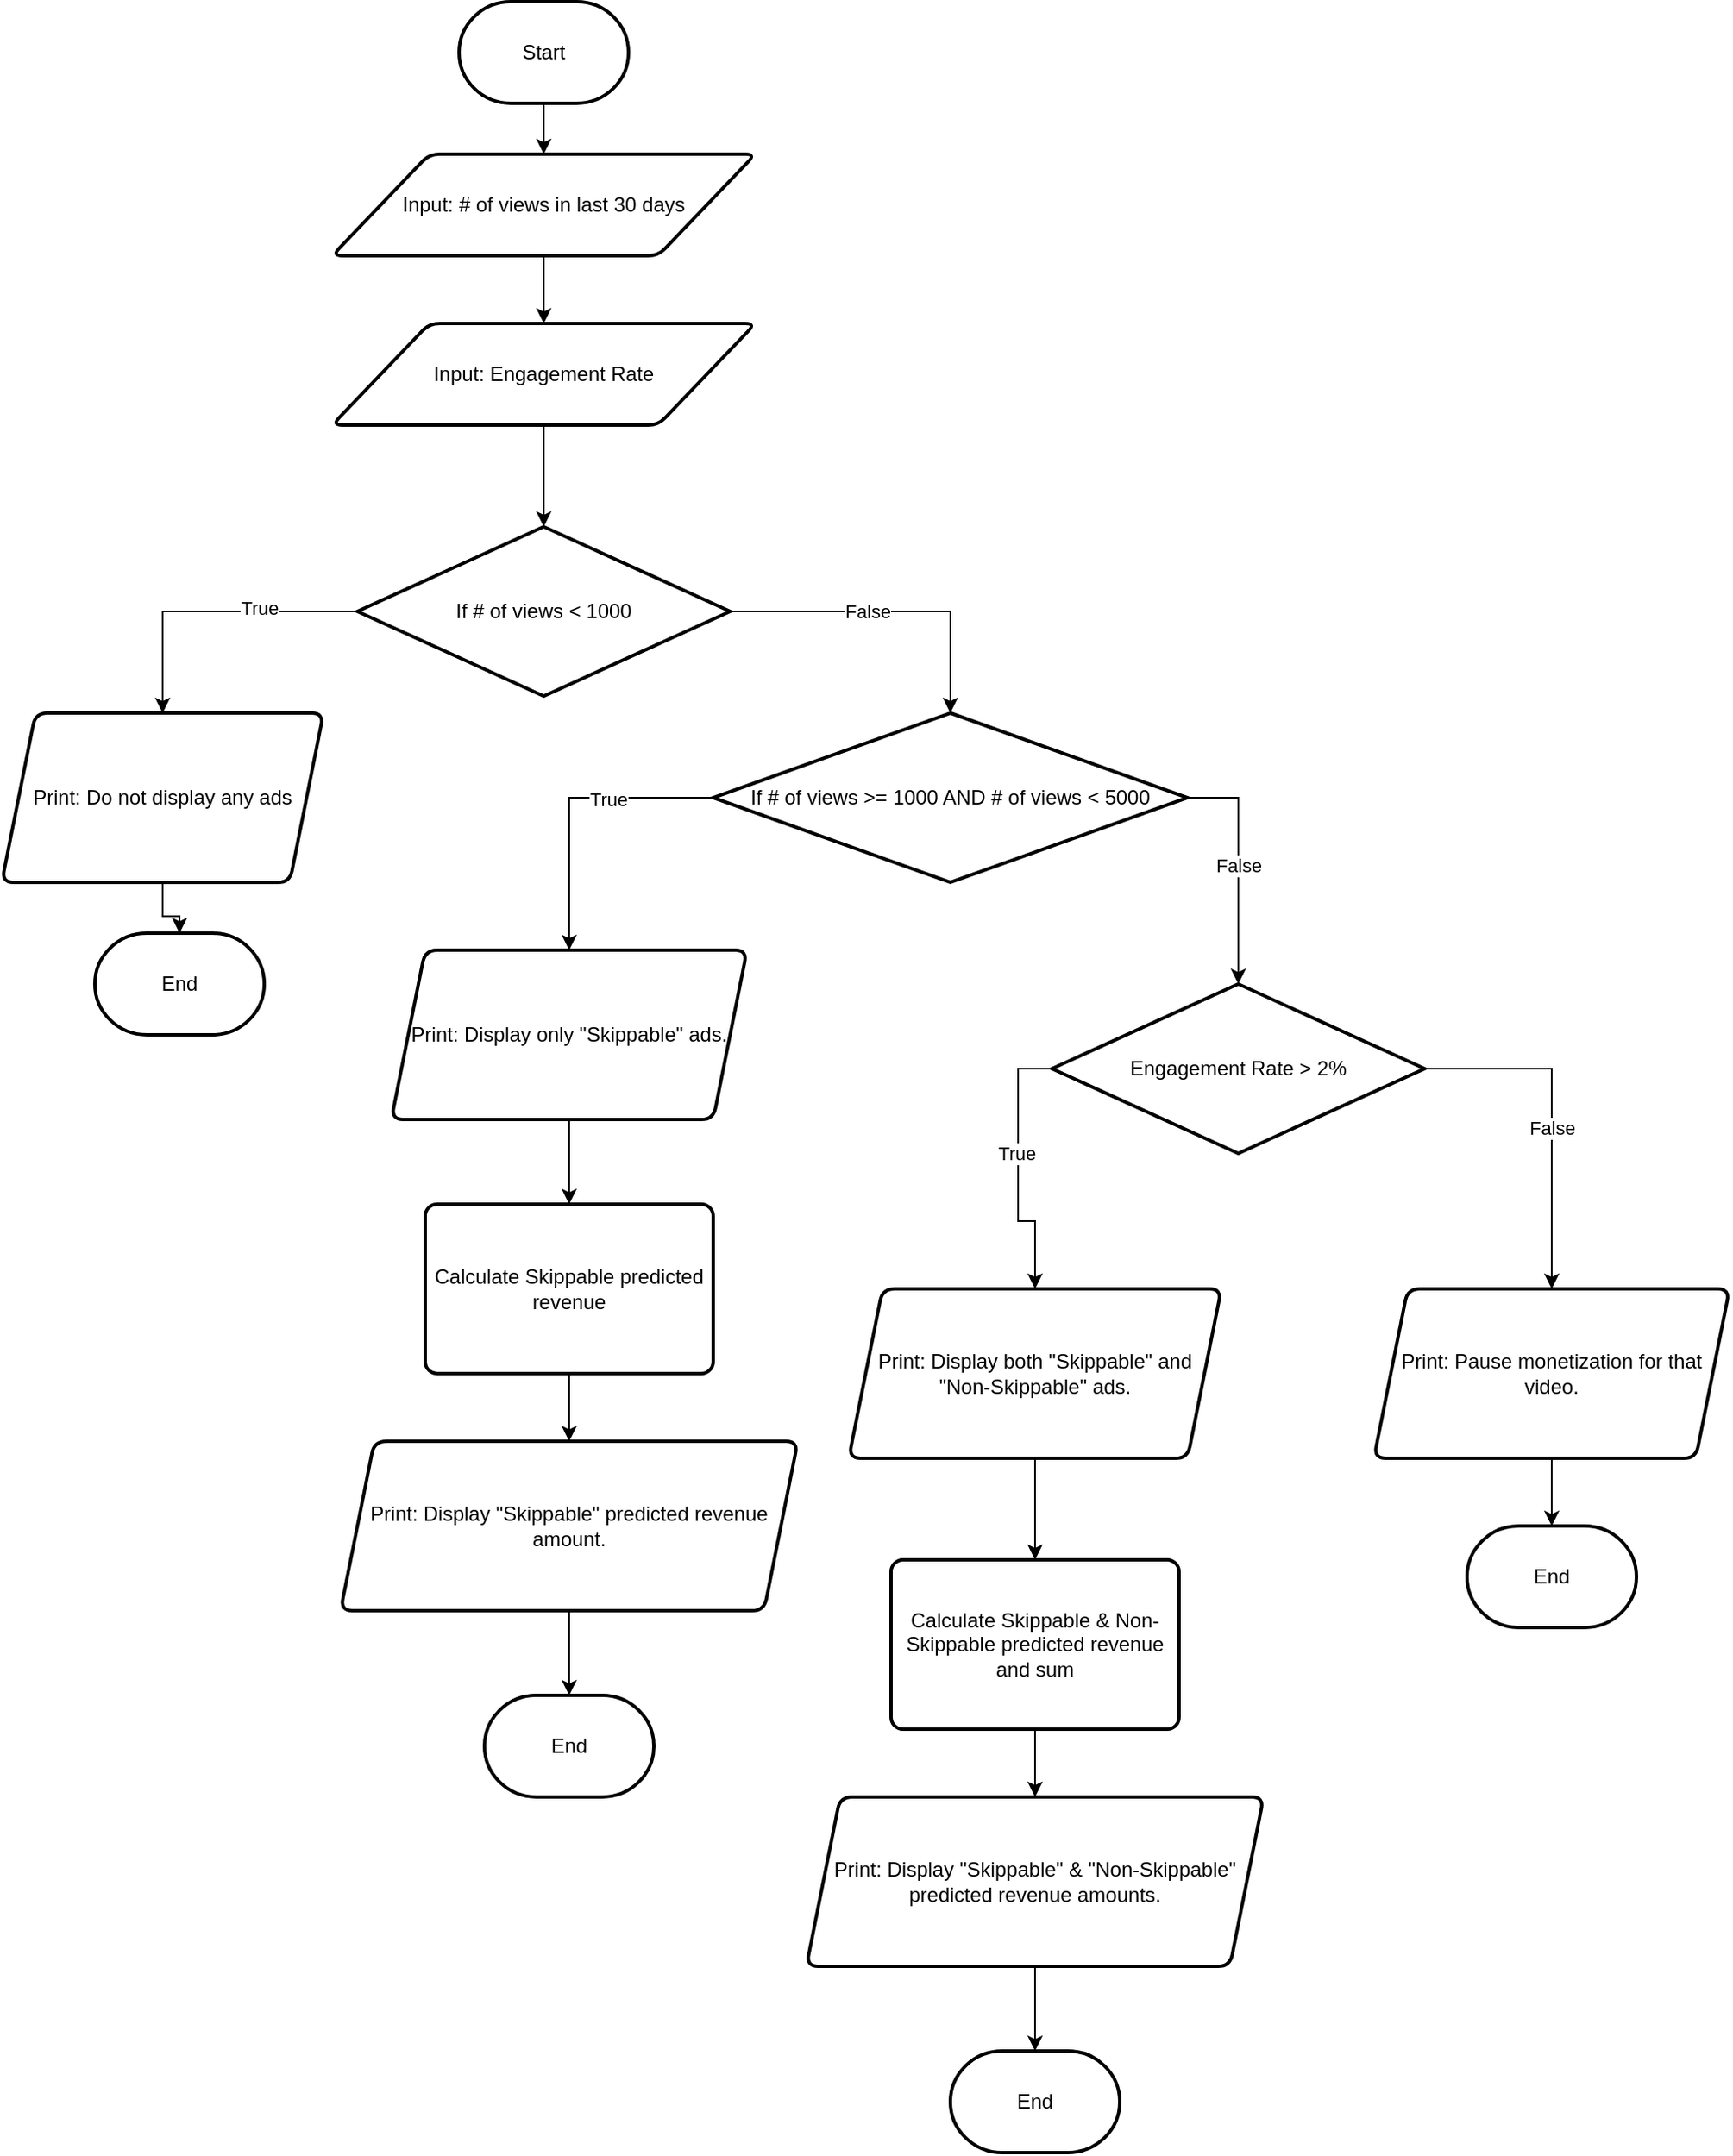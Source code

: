 <mxfile version="24.8.3">
  <diagram name="Page-1" id="LuMb9QlDC8rWXjeZ2_R4">
    <mxGraphModel dx="1138" dy="974" grid="1" gridSize="10" guides="1" tooltips="1" connect="1" arrows="1" fold="1" page="1" pageScale="1" pageWidth="850" pageHeight="1100" math="0" shadow="0">
      <root>
        <mxCell id="0" />
        <mxCell id="1" parent="0" />
        <mxCell id="Aq8ec5txELI5ofOHZvyf-5" style="edgeStyle=orthogonalEdgeStyle;rounded=0;orthogonalLoop=1;jettySize=auto;html=1;exitX=0.5;exitY=1;exitDx=0;exitDy=0;exitPerimeter=0;entryX=0.5;entryY=0;entryDx=0;entryDy=0;" parent="1" source="Aq8ec5txELI5ofOHZvyf-1" target="Aq8ec5txELI5ofOHZvyf-2" edge="1">
          <mxGeometry relative="1" as="geometry" />
        </mxCell>
        <mxCell id="Aq8ec5txELI5ofOHZvyf-1" value="Start" style="strokeWidth=2;html=1;shape=mxgraph.flowchart.terminator;whiteSpace=wrap;" parent="1" vertex="1">
          <mxGeometry x="350" y="140" width="100" height="60" as="geometry" />
        </mxCell>
        <mxCell id="Aq8ec5txELI5ofOHZvyf-6" style="edgeStyle=orthogonalEdgeStyle;rounded=0;orthogonalLoop=1;jettySize=auto;html=1;exitX=0.5;exitY=1;exitDx=0;exitDy=0;entryX=0.5;entryY=0;entryDx=0;entryDy=0;" parent="1" source="Aq8ec5txELI5ofOHZvyf-2" target="Aq8ec5txELI5ofOHZvyf-3" edge="1">
          <mxGeometry relative="1" as="geometry" />
        </mxCell>
        <mxCell id="Aq8ec5txELI5ofOHZvyf-2" value="Input: # of views in last 30 days" style="shape=parallelogram;html=1;strokeWidth=2;perimeter=parallelogramPerimeter;whiteSpace=wrap;rounded=1;arcSize=12;size=0.23;" parent="1" vertex="1">
          <mxGeometry x="275" y="230" width="250" height="60" as="geometry" />
        </mxCell>
        <mxCell id="Aq8ec5txELI5ofOHZvyf-7" style="edgeStyle=orthogonalEdgeStyle;rounded=0;orthogonalLoop=1;jettySize=auto;html=1;exitX=0.5;exitY=1;exitDx=0;exitDy=0;" parent="1" source="Aq8ec5txELI5ofOHZvyf-3" target="Aq8ec5txELI5ofOHZvyf-4" edge="1">
          <mxGeometry relative="1" as="geometry" />
        </mxCell>
        <mxCell id="Aq8ec5txELI5ofOHZvyf-3" value="Input: Engagement Rate" style="shape=parallelogram;html=1;strokeWidth=2;perimeter=parallelogramPerimeter;whiteSpace=wrap;rounded=1;arcSize=12;size=0.23;" parent="1" vertex="1">
          <mxGeometry x="275" y="330" width="250" height="60" as="geometry" />
        </mxCell>
        <mxCell id="Aq8ec5txELI5ofOHZvyf-8" style="edgeStyle=orthogonalEdgeStyle;rounded=0;orthogonalLoop=1;jettySize=auto;html=1;entryX=0.5;entryY=0;entryDx=0;entryDy=0;" parent="1" source="Aq8ec5txELI5ofOHZvyf-4" target="Aq8ec5txELI5ofOHZvyf-11" edge="1">
          <mxGeometry relative="1" as="geometry">
            <mxPoint x="180" y="640" as="targetPoint" />
          </mxGeometry>
        </mxCell>
        <mxCell id="Aq8ec5txELI5ofOHZvyf-10" value="True" style="edgeLabel;html=1;align=center;verticalAlign=middle;resizable=0;points=[];" parent="Aq8ec5txELI5ofOHZvyf-8" vertex="1" connectable="0">
          <mxGeometry x="-0.335" y="-2" relative="1" as="geometry">
            <mxPoint as="offset" />
          </mxGeometry>
        </mxCell>
        <mxCell id="Aq8ec5txELI5ofOHZvyf-12" style="edgeStyle=orthogonalEdgeStyle;rounded=0;orthogonalLoop=1;jettySize=auto;html=1;exitX=1;exitY=0.5;exitDx=0;exitDy=0;exitPerimeter=0;entryX=0.5;entryY=0;entryDx=0;entryDy=0;entryPerimeter=0;" parent="1" source="Aq8ec5txELI5ofOHZvyf-4" target="Aq8ec5txELI5ofOHZvyf-14" edge="1">
          <mxGeometry relative="1" as="geometry">
            <mxPoint x="700" y="640" as="targetPoint" />
          </mxGeometry>
        </mxCell>
        <mxCell id="Aq8ec5txELI5ofOHZvyf-13" value="False" style="edgeLabel;html=1;align=center;verticalAlign=middle;resizable=0;points=[];" parent="Aq8ec5txELI5ofOHZvyf-12" vertex="1" connectable="0">
          <mxGeometry x="-0.147" relative="1" as="geometry">
            <mxPoint as="offset" />
          </mxGeometry>
        </mxCell>
        <mxCell id="Aq8ec5txELI5ofOHZvyf-4" value="If # of views &amp;lt; 1000" style="strokeWidth=2;html=1;shape=mxgraph.flowchart.decision;whiteSpace=wrap;" parent="1" vertex="1">
          <mxGeometry x="290" y="450" width="220" height="100" as="geometry" />
        </mxCell>
        <mxCell id="Aq8ec5txELI5ofOHZvyf-16" style="edgeStyle=orthogonalEdgeStyle;rounded=0;orthogonalLoop=1;jettySize=auto;html=1;exitX=0.5;exitY=1;exitDx=0;exitDy=0;" parent="1" source="Aq8ec5txELI5ofOHZvyf-11" target="Aq8ec5txELI5ofOHZvyf-15" edge="1">
          <mxGeometry relative="1" as="geometry" />
        </mxCell>
        <mxCell id="Aq8ec5txELI5ofOHZvyf-11" value="Print: Do not display any ads" style="rounded=1;whiteSpace=wrap;html=1;absoluteArcSize=1;arcSize=14;strokeWidth=2;shape=parallelogram;perimeter=parallelogramPerimeter;fixedSize=1;" parent="1" vertex="1">
          <mxGeometry x="80" y="560" width="190" height="100" as="geometry" />
        </mxCell>
        <mxCell id="Aq8ec5txELI5ofOHZvyf-18" style="edgeStyle=orthogonalEdgeStyle;rounded=0;orthogonalLoop=1;jettySize=auto;html=1;exitX=0;exitY=0.5;exitDx=0;exitDy=0;exitPerimeter=0;" parent="1" source="Aq8ec5txELI5ofOHZvyf-14" target="Aq8ec5txELI5ofOHZvyf-19" edge="1">
          <mxGeometry relative="1" as="geometry">
            <mxPoint x="430" y="690" as="targetPoint" />
          </mxGeometry>
        </mxCell>
        <mxCell id="Aq8ec5txELI5ofOHZvyf-20" value="True" style="edgeLabel;html=1;align=center;verticalAlign=middle;resizable=0;points=[];" parent="Aq8ec5txELI5ofOHZvyf-18" vertex="1" connectable="0">
          <mxGeometry x="-0.29" y="1" relative="1" as="geometry">
            <mxPoint as="offset" />
          </mxGeometry>
        </mxCell>
        <mxCell id="Aq8ec5txELI5ofOHZvyf-14" value="If # of views &amp;gt;= 1000 AND # of views &amp;lt; 5000" style="strokeWidth=2;html=1;shape=mxgraph.flowchart.decision;whiteSpace=wrap;" parent="1" vertex="1">
          <mxGeometry x="500" y="560" width="280" height="100" as="geometry" />
        </mxCell>
        <mxCell id="Aq8ec5txELI5ofOHZvyf-15" value="End" style="strokeWidth=2;html=1;shape=mxgraph.flowchart.terminator;whiteSpace=wrap;" parent="1" vertex="1">
          <mxGeometry x="135" y="690" width="100" height="60" as="geometry" />
        </mxCell>
        <mxCell id="Aq8ec5txELI5ofOHZvyf-24" style="edgeStyle=orthogonalEdgeStyle;rounded=0;orthogonalLoop=1;jettySize=auto;html=1;exitX=0.5;exitY=1;exitDx=0;exitDy=0;entryX=0.5;entryY=0;entryDx=0;entryDy=0;" parent="1" source="Aq8ec5txELI5ofOHZvyf-19" target="Aq8ec5txELI5ofOHZvyf-23" edge="1">
          <mxGeometry relative="1" as="geometry" />
        </mxCell>
        <mxCell id="Aq8ec5txELI5ofOHZvyf-19" value="Print: Display only &quot;Skippable&quot; ads." style="rounded=1;whiteSpace=wrap;html=1;absoluteArcSize=1;arcSize=14;strokeWidth=2;shape=parallelogram;perimeter=parallelogramPerimeter;fixedSize=1;" parent="1" vertex="1">
          <mxGeometry x="310" y="700" width="210" height="100" as="geometry" />
        </mxCell>
        <mxCell id="Aq8ec5txELI5ofOHZvyf-21" style="edgeStyle=orthogonalEdgeStyle;rounded=0;orthogonalLoop=1;jettySize=auto;html=1;exitX=1;exitY=0.5;exitDx=0;exitDy=0;exitPerimeter=0;entryX=0.5;entryY=0;entryDx=0;entryDy=0;entryPerimeter=0;" parent="1" source="Aq8ec5txELI5ofOHZvyf-14" edge="1" target="nwXpdn_14Zjbyk3oZPFi-1">
          <mxGeometry relative="1" as="geometry">
            <mxPoint x="810" y="720" as="targetPoint" />
          </mxGeometry>
        </mxCell>
        <mxCell id="Aq8ec5txELI5ofOHZvyf-25" value="False" style="edgeLabel;html=1;align=center;verticalAlign=middle;resizable=0;points=[];" parent="Aq8ec5txELI5ofOHZvyf-21" vertex="1" connectable="0">
          <mxGeometry relative="1" as="geometry">
            <mxPoint as="offset" />
          </mxGeometry>
        </mxCell>
        <mxCell id="nwXpdn_14Zjbyk3oZPFi-15" style="edgeStyle=orthogonalEdgeStyle;rounded=0;orthogonalLoop=1;jettySize=auto;html=1;exitX=0.5;exitY=1;exitDx=0;exitDy=0;entryX=0.5;entryY=0;entryDx=0;entryDy=0;" edge="1" parent="1" source="Aq8ec5txELI5ofOHZvyf-23" target="nwXpdn_14Zjbyk3oZPFi-14">
          <mxGeometry relative="1" as="geometry" />
        </mxCell>
        <mxCell id="Aq8ec5txELI5ofOHZvyf-23" value="Calculate Skippable predicted revenue" style="rounded=1;whiteSpace=wrap;html=1;absoluteArcSize=1;arcSize=14;strokeWidth=2;" parent="1" vertex="1">
          <mxGeometry x="330" y="850" width="170" height="100" as="geometry" />
        </mxCell>
        <mxCell id="nwXpdn_14Zjbyk3oZPFi-23" style="edgeStyle=orthogonalEdgeStyle;rounded=0;orthogonalLoop=1;jettySize=auto;html=1;exitX=0.5;exitY=1;exitDx=0;exitDy=0;entryX=0.5;entryY=0;entryDx=0;entryDy=0;" edge="1" parent="1" source="Aq8ec5txELI5ofOHZvyf-26" target="nwXpdn_14Zjbyk3oZPFi-19">
          <mxGeometry relative="1" as="geometry" />
        </mxCell>
        <mxCell id="Aq8ec5txELI5ofOHZvyf-26" value="Print: Display both &quot;Skippable&quot; and &quot;Non-Skippable&quot; ads." style="rounded=1;whiteSpace=wrap;html=1;absoluteArcSize=1;arcSize=14;strokeWidth=2;shape=parallelogram;perimeter=parallelogramPerimeter;fixedSize=1;" parent="1" vertex="1">
          <mxGeometry x="580" y="900" width="220" height="100" as="geometry" />
        </mxCell>
        <mxCell id="nwXpdn_14Zjbyk3oZPFi-2" style="edgeStyle=orthogonalEdgeStyle;rounded=0;orthogonalLoop=1;jettySize=auto;html=1;exitX=0;exitY=0.5;exitDx=0;exitDy=0;exitPerimeter=0;" edge="1" parent="1" source="nwXpdn_14Zjbyk3oZPFi-1" target="Aq8ec5txELI5ofOHZvyf-26">
          <mxGeometry relative="1" as="geometry" />
        </mxCell>
        <mxCell id="nwXpdn_14Zjbyk3oZPFi-3" value="True" style="edgeLabel;html=1;align=center;verticalAlign=middle;resizable=0;points=[];" vertex="1" connectable="0" parent="nwXpdn_14Zjbyk3oZPFi-2">
          <mxGeometry x="-0.123" y="-1" relative="1" as="geometry">
            <mxPoint as="offset" />
          </mxGeometry>
        </mxCell>
        <mxCell id="nwXpdn_14Zjbyk3oZPFi-6" style="edgeStyle=orthogonalEdgeStyle;rounded=0;orthogonalLoop=1;jettySize=auto;html=1;exitX=1;exitY=0.5;exitDx=0;exitDy=0;exitPerimeter=0;entryX=0.5;entryY=0;entryDx=0;entryDy=0;" edge="1" parent="1" source="nwXpdn_14Zjbyk3oZPFi-1" target="nwXpdn_14Zjbyk3oZPFi-8">
          <mxGeometry relative="1" as="geometry">
            <mxPoint x="1010" y="900" as="targetPoint" />
          </mxGeometry>
        </mxCell>
        <mxCell id="nwXpdn_14Zjbyk3oZPFi-7" value="False" style="edgeLabel;html=1;align=center;verticalAlign=middle;resizable=0;points=[];" vertex="1" connectable="0" parent="nwXpdn_14Zjbyk3oZPFi-6">
          <mxGeometry x="0.066" relative="1" as="geometry">
            <mxPoint as="offset" />
          </mxGeometry>
        </mxCell>
        <mxCell id="nwXpdn_14Zjbyk3oZPFi-1" value="Engagement Rate &amp;gt; 2%" style="strokeWidth=2;html=1;shape=mxgraph.flowchart.decision;whiteSpace=wrap;" vertex="1" parent="1">
          <mxGeometry x="700" y="720" width="220" height="100" as="geometry" />
        </mxCell>
        <mxCell id="nwXpdn_14Zjbyk3oZPFi-8" value="Print: Pause monetization for that video." style="rounded=1;whiteSpace=wrap;html=1;absoluteArcSize=1;arcSize=14;strokeWidth=2;shape=parallelogram;perimeter=parallelogramPerimeter;fixedSize=1;" vertex="1" parent="1">
          <mxGeometry x="890" y="900" width="210" height="100" as="geometry" />
        </mxCell>
        <mxCell id="nwXpdn_14Zjbyk3oZPFi-12" value="End" style="strokeWidth=2;html=1;shape=mxgraph.flowchart.terminator;whiteSpace=wrap;" vertex="1" parent="1">
          <mxGeometry x="945" y="1040" width="100" height="60" as="geometry" />
        </mxCell>
        <mxCell id="nwXpdn_14Zjbyk3oZPFi-13" style="edgeStyle=orthogonalEdgeStyle;rounded=0;orthogonalLoop=1;jettySize=auto;html=1;exitX=0.5;exitY=1;exitDx=0;exitDy=0;entryX=0.5;entryY=0;entryDx=0;entryDy=0;entryPerimeter=0;" edge="1" parent="1" source="nwXpdn_14Zjbyk3oZPFi-8" target="nwXpdn_14Zjbyk3oZPFi-12">
          <mxGeometry relative="1" as="geometry" />
        </mxCell>
        <mxCell id="nwXpdn_14Zjbyk3oZPFi-14" value="Print: Display &quot;Skippable&quot; predicted revenue amount." style="rounded=1;whiteSpace=wrap;html=1;absoluteArcSize=1;arcSize=14;strokeWidth=2;shape=parallelogram;perimeter=parallelogramPerimeter;fixedSize=1;" vertex="1" parent="1">
          <mxGeometry x="280" y="990" width="270" height="100" as="geometry" />
        </mxCell>
        <mxCell id="nwXpdn_14Zjbyk3oZPFi-16" value="End" style="strokeWidth=2;html=1;shape=mxgraph.flowchart.terminator;whiteSpace=wrap;" vertex="1" parent="1">
          <mxGeometry x="365" y="1140" width="100" height="60" as="geometry" />
        </mxCell>
        <mxCell id="nwXpdn_14Zjbyk3oZPFi-17" style="edgeStyle=orthogonalEdgeStyle;rounded=0;orthogonalLoop=1;jettySize=auto;html=1;exitX=0.5;exitY=1;exitDx=0;exitDy=0;entryX=0.5;entryY=0;entryDx=0;entryDy=0;entryPerimeter=0;" edge="1" parent="1" source="nwXpdn_14Zjbyk3oZPFi-14" target="nwXpdn_14Zjbyk3oZPFi-16">
          <mxGeometry relative="1" as="geometry" />
        </mxCell>
        <mxCell id="nwXpdn_14Zjbyk3oZPFi-18" style="edgeStyle=orthogonalEdgeStyle;rounded=0;orthogonalLoop=1;jettySize=auto;html=1;exitX=0.5;exitY=1;exitDx=0;exitDy=0;entryX=0.5;entryY=0;entryDx=0;entryDy=0;" edge="1" parent="1" source="nwXpdn_14Zjbyk3oZPFi-19" target="nwXpdn_14Zjbyk3oZPFi-20">
          <mxGeometry relative="1" as="geometry" />
        </mxCell>
        <mxCell id="nwXpdn_14Zjbyk3oZPFi-19" value="Calculate Skippable &amp;amp; Non-Skippable predicted revenue and sum" style="rounded=1;whiteSpace=wrap;html=1;absoluteArcSize=1;arcSize=14;strokeWidth=2;" vertex="1" parent="1">
          <mxGeometry x="605" y="1060" width="170" height="100" as="geometry" />
        </mxCell>
        <mxCell id="nwXpdn_14Zjbyk3oZPFi-20" value="Print: Display &quot;Skippable&quot; &amp;amp; &quot;Non-Skippable&quot; predicted revenue amounts." style="rounded=1;whiteSpace=wrap;html=1;absoluteArcSize=1;arcSize=14;strokeWidth=2;shape=parallelogram;perimeter=parallelogramPerimeter;fixedSize=1;" vertex="1" parent="1">
          <mxGeometry x="555" y="1200" width="270" height="100" as="geometry" />
        </mxCell>
        <mxCell id="nwXpdn_14Zjbyk3oZPFi-21" value="End" style="strokeWidth=2;html=1;shape=mxgraph.flowchart.terminator;whiteSpace=wrap;" vertex="1" parent="1">
          <mxGeometry x="640" y="1350" width="100" height="60" as="geometry" />
        </mxCell>
        <mxCell id="nwXpdn_14Zjbyk3oZPFi-22" style="edgeStyle=orthogonalEdgeStyle;rounded=0;orthogonalLoop=1;jettySize=auto;html=1;exitX=0.5;exitY=1;exitDx=0;exitDy=0;entryX=0.5;entryY=0;entryDx=0;entryDy=0;entryPerimeter=0;" edge="1" parent="1" source="nwXpdn_14Zjbyk3oZPFi-20" target="nwXpdn_14Zjbyk3oZPFi-21">
          <mxGeometry relative="1" as="geometry" />
        </mxCell>
      </root>
    </mxGraphModel>
  </diagram>
</mxfile>
